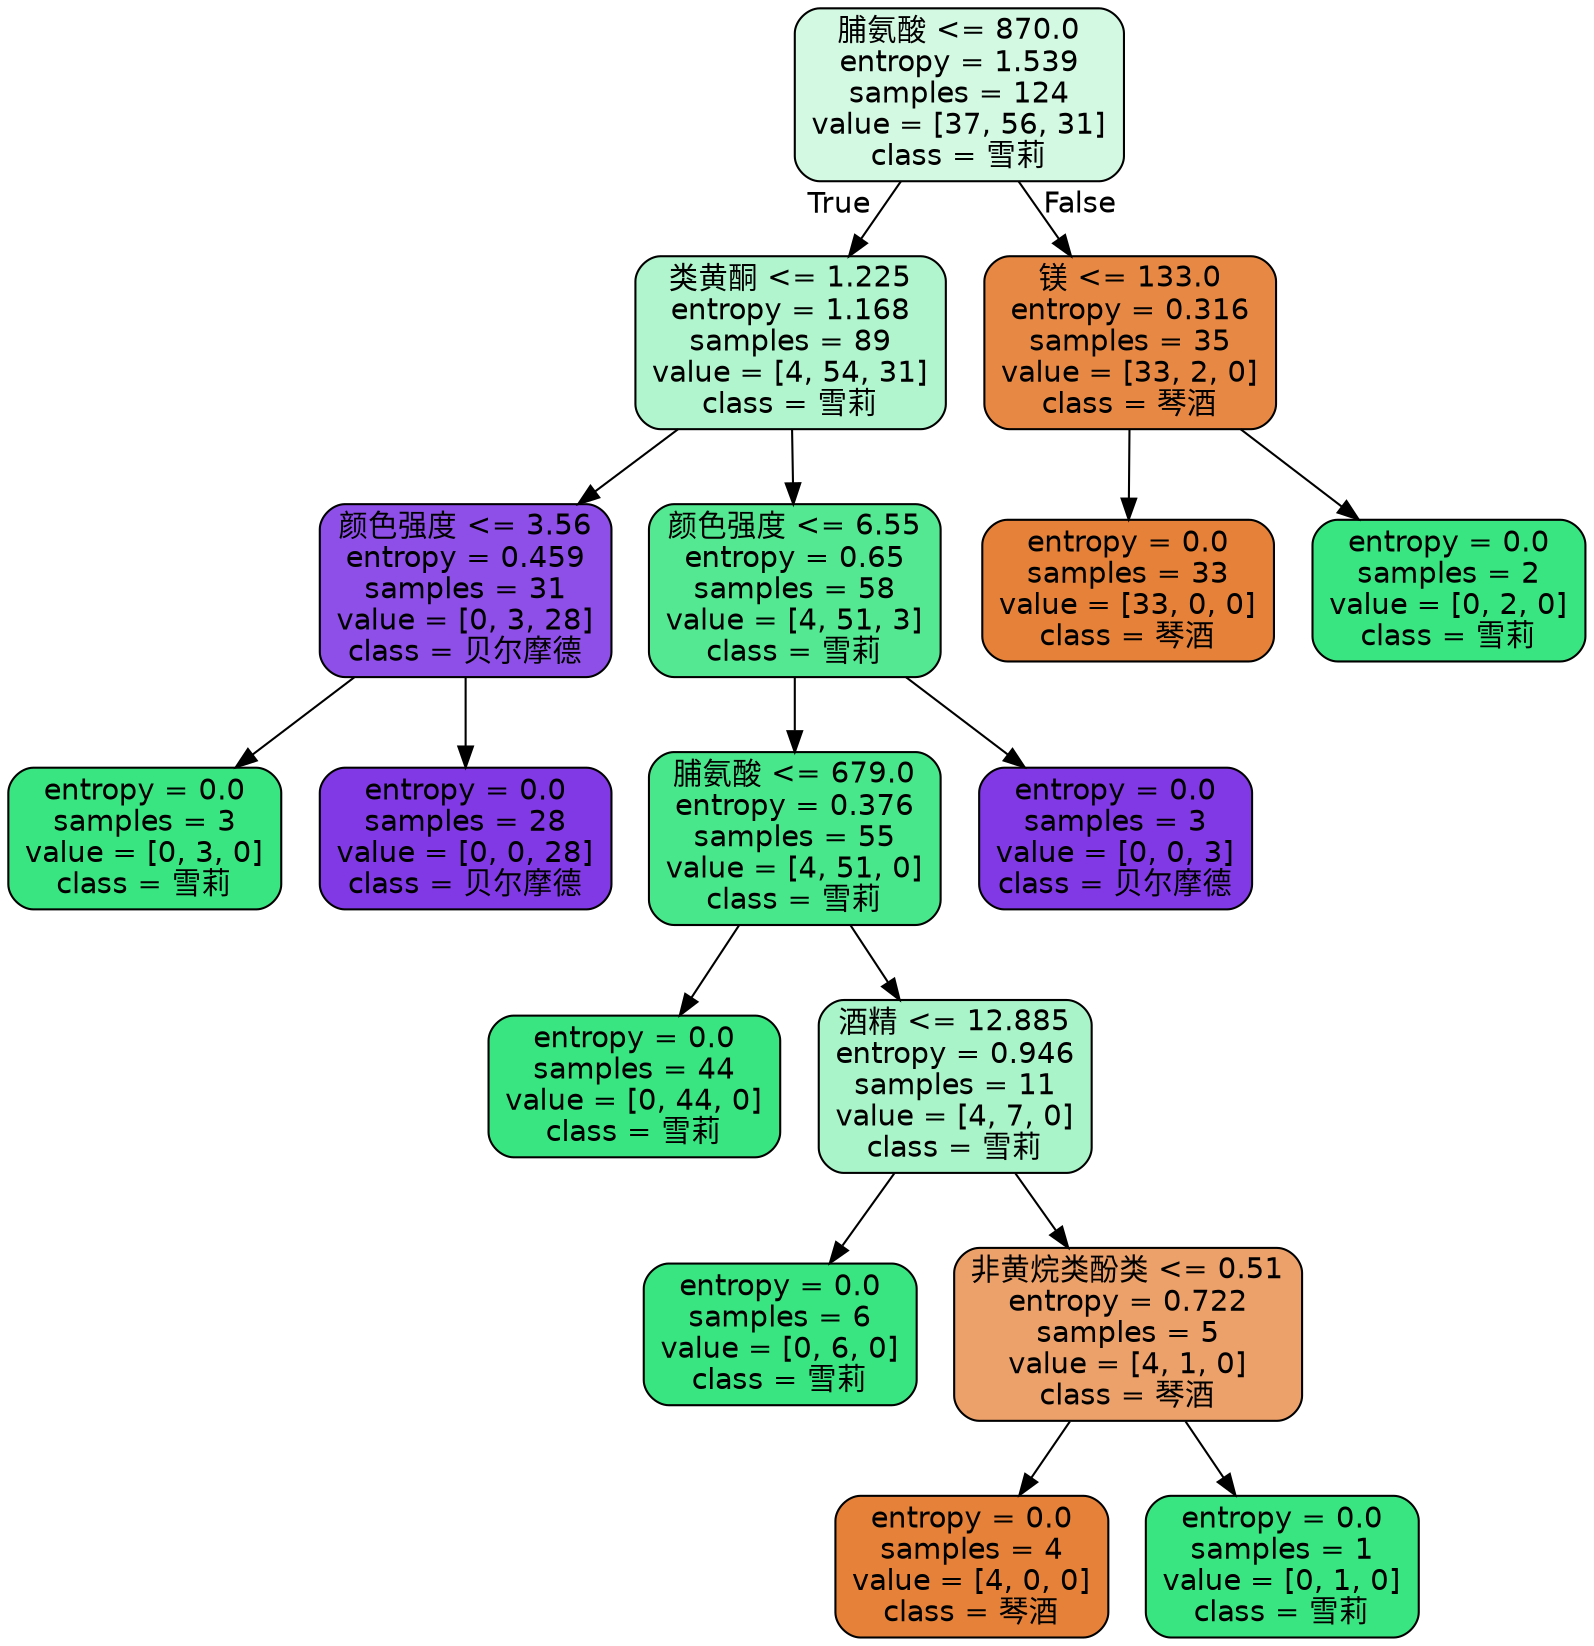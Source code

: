 digraph Tree {
node [shape=box, style="filled, rounded", color="black", fontname=helvetica] ;
edge [fontname=helvetica] ;
0 [label="脯氨酸 <= 870.0\nentropy = 1.539\nsamples = 124\nvalue = [37, 56, 31]\nclass = 雪莉", fillcolor="#d4f9e3"] ;
1 [label="类黄酮 <= 1.225\nentropy = 1.168\nsamples = 89\nvalue = [4, 54, 31]\nclass = 雪莉", fillcolor="#b0f5cd"] ;
0 -> 1 [labeldistance=2.5, labelangle=45, headlabel="True"] ;
2 [label="颜色强度 <= 3.56\nentropy = 0.459\nsamples = 31\nvalue = [0, 3, 28]\nclass = 贝尔摩德", fillcolor="#8e4ee8"] ;
1 -> 2 ;
3 [label="entropy = 0.0\nsamples = 3\nvalue = [0, 3, 0]\nclass = 雪莉", fillcolor="#39e581"] ;
2 -> 3 ;
4 [label="entropy = 0.0\nsamples = 28\nvalue = [0, 0, 28]\nclass = 贝尔摩德", fillcolor="#8139e5"] ;
2 -> 4 ;
5 [label="颜色强度 <= 6.55\nentropy = 0.65\nsamples = 58\nvalue = [4, 51, 3]\nclass = 雪莉", fillcolor="#53e891"] ;
1 -> 5 ;
6 [label="脯氨酸 <= 679.0\nentropy = 0.376\nsamples = 55\nvalue = [4, 51, 0]\nclass = 雪莉", fillcolor="#49e78b"] ;
5 -> 6 ;
7 [label="entropy = 0.0\nsamples = 44\nvalue = [0, 44, 0]\nclass = 雪莉", fillcolor="#39e581"] ;
6 -> 7 ;
8 [label="酒精 <= 12.885\nentropy = 0.946\nsamples = 11\nvalue = [4, 7, 0]\nclass = 雪莉", fillcolor="#aaf4c9"] ;
6 -> 8 ;
9 [label="entropy = 0.0\nsamples = 6\nvalue = [0, 6, 0]\nclass = 雪莉", fillcolor="#39e581"] ;
8 -> 9 ;
10 [label="非黄烷类酚类 <= 0.51\nentropy = 0.722\nsamples = 5\nvalue = [4, 1, 0]\nclass = 琴酒", fillcolor="#eca06a"] ;
8 -> 10 ;
11 [label="entropy = 0.0\nsamples = 4\nvalue = [4, 0, 0]\nclass = 琴酒", fillcolor="#e58139"] ;
10 -> 11 ;
12 [label="entropy = 0.0\nsamples = 1\nvalue = [0, 1, 0]\nclass = 雪莉", fillcolor="#39e581"] ;
10 -> 12 ;
13 [label="entropy = 0.0\nsamples = 3\nvalue = [0, 0, 3]\nclass = 贝尔摩德", fillcolor="#8139e5"] ;
5 -> 13 ;
14 [label="镁 <= 133.0\nentropy = 0.316\nsamples = 35\nvalue = [33, 2, 0]\nclass = 琴酒", fillcolor="#e78945"] ;
0 -> 14 [labeldistance=2.5, labelangle=-45, headlabel="False"] ;
15 [label="entropy = 0.0\nsamples = 33\nvalue = [33, 0, 0]\nclass = 琴酒", fillcolor="#e58139"] ;
14 -> 15 ;
16 [label="entropy = 0.0\nsamples = 2\nvalue = [0, 2, 0]\nclass = 雪莉", fillcolor="#39e581"] ;
14 -> 16 ;
}